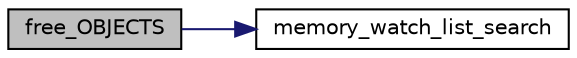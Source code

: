 digraph "free_OBJECTS"
{
  edge [fontname="Helvetica",fontsize="10",labelfontname="Helvetica",labelfontsize="10"];
  node [fontname="Helvetica",fontsize="10",shape=record];
  rankdir="LR";
  Node1412 [label="free_OBJECTS",height=0.2,width=0.4,color="black", fillcolor="grey75", style="filled", fontcolor="black"];
  Node1412 -> Node1413 [color="midnightblue",fontsize="10",style="solid",fontname="Helvetica"];
  Node1413 [label="memory_watch_list_search",height=0.2,width=0.4,color="black", fillcolor="white", style="filled",URL="$df/d84/foundations_2io__and__os_2memory_8_c.html#a3dc6479d362d6d48bf915d940e643d86"];
}
